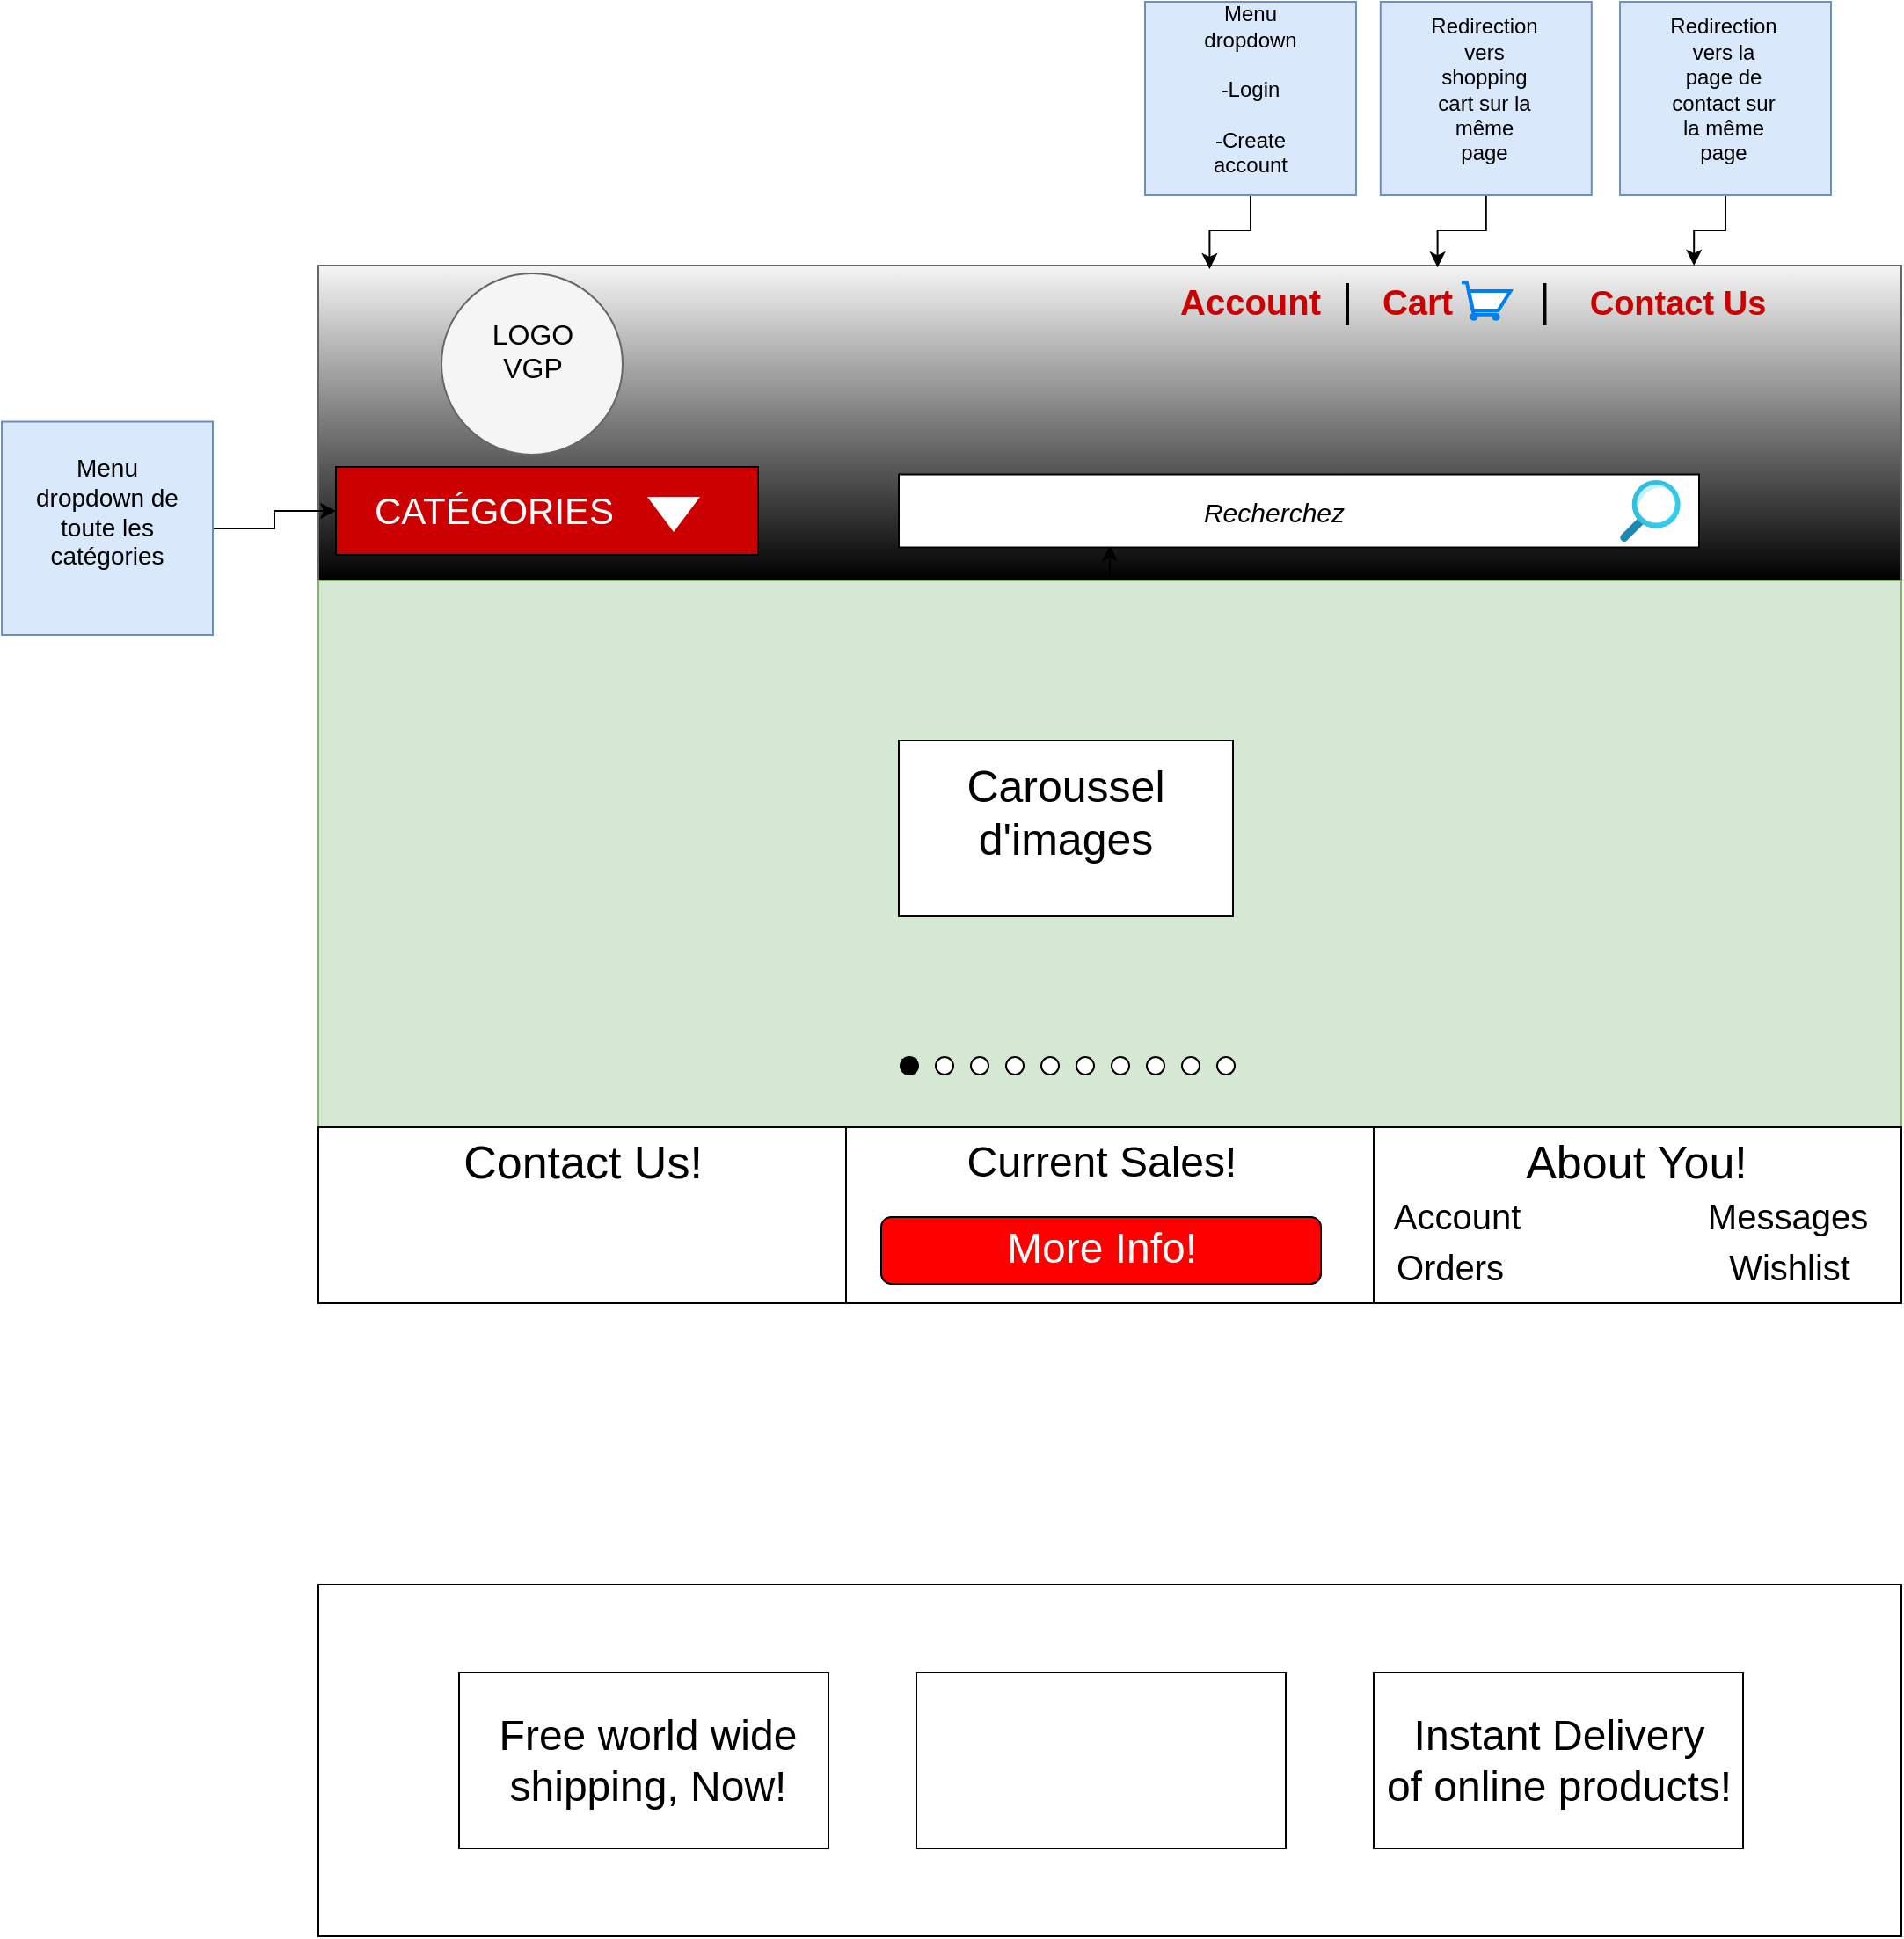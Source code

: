 <mxfile version="13.8.5" type="github">
  <diagram id="dYi3LoX2D-u_dekNeybU" name="Page-1">
    <mxGraphModel dx="2322" dy="3963" grid="1" gridSize="10" guides="1" tooltips="1" connect="1" arrows="1" fold="1" page="1" pageScale="1" pageWidth="900" pageHeight="1600" math="0" shadow="0">
      <root>
        <mxCell id="0" />
        <mxCell id="1" parent="0" />
        <mxCell id="12CVPQTj4qh7yBTBn0yW-5" value="" style="rounded=0;whiteSpace=wrap;html=1;fillColor=#f5f5f5;strokeColor=#666666;gradientColor=#000000;" vertex="1" parent="1">
          <mxGeometry y="-1700" width="900" height="179" as="geometry" />
        </mxCell>
        <mxCell id="cHnSCkkfZHPOHj3AAeh6-6" style="edgeStyle=orthogonalEdgeStyle;rounded=0;orthogonalLoop=1;jettySize=auto;html=1;exitX=0.5;exitY=0;exitDx=0;exitDy=0;" edge="1" parent="1" source="2yabFbFt9VHdaNWseqrh-1">
          <mxGeometry relative="1" as="geometry">
            <mxPoint x="450" y="-1541" as="targetPoint" />
          </mxGeometry>
        </mxCell>
        <mxCell id="2yabFbFt9VHdaNWseqrh-1" value="" style="rounded=0;whiteSpace=wrap;html=1;fillColor=#d5e8d4;strokeColor=#82b366;" vertex="1" parent="1">
          <mxGeometry y="-1521" width="900" height="311" as="geometry" />
        </mxCell>
        <mxCell id="2yabFbFt9VHdaNWseqrh-17" value="" style="group" connectable="0" vertex="1" parent="1">
          <mxGeometry x="331" y="-1250" width="190" height="10" as="geometry" />
        </mxCell>
        <mxCell id="2yabFbFt9VHdaNWseqrh-2" value="" style="ellipse;whiteSpace=wrap;html=1;aspect=fixed;fillColor=#000000;" vertex="1" parent="2yabFbFt9VHdaNWseqrh-17">
          <mxGeometry width="10" height="10" as="geometry" />
        </mxCell>
        <mxCell id="2yabFbFt9VHdaNWseqrh-3" value="" style="ellipse;whiteSpace=wrap;html=1;aspect=fixed;" vertex="1" parent="2yabFbFt9VHdaNWseqrh-17">
          <mxGeometry x="20" width="10" height="10" as="geometry" />
        </mxCell>
        <mxCell id="2yabFbFt9VHdaNWseqrh-4" value="" style="ellipse;whiteSpace=wrap;html=1;aspect=fixed;" vertex="1" parent="2yabFbFt9VHdaNWseqrh-17">
          <mxGeometry x="40" width="10" height="10" as="geometry" />
        </mxCell>
        <mxCell id="2yabFbFt9VHdaNWseqrh-5" value="" style="ellipse;whiteSpace=wrap;html=1;aspect=fixed;" vertex="1" parent="2yabFbFt9VHdaNWseqrh-17">
          <mxGeometry x="60" width="10" height="10" as="geometry" />
        </mxCell>
        <mxCell id="2yabFbFt9VHdaNWseqrh-6" value="" style="ellipse;whiteSpace=wrap;html=1;aspect=fixed;" vertex="1" parent="2yabFbFt9VHdaNWseqrh-17">
          <mxGeometry x="80" width="10" height="10" as="geometry" />
        </mxCell>
        <mxCell id="2yabFbFt9VHdaNWseqrh-7" value="" style="ellipse;whiteSpace=wrap;html=1;aspect=fixed;" vertex="1" parent="2yabFbFt9VHdaNWseqrh-17">
          <mxGeometry x="100" width="10" height="10" as="geometry" />
        </mxCell>
        <mxCell id="2yabFbFt9VHdaNWseqrh-8" value="" style="ellipse;whiteSpace=wrap;html=1;aspect=fixed;" vertex="1" parent="2yabFbFt9VHdaNWseqrh-17">
          <mxGeometry x="120" width="10" height="10" as="geometry" />
        </mxCell>
        <mxCell id="2yabFbFt9VHdaNWseqrh-9" value="" style="ellipse;whiteSpace=wrap;html=1;aspect=fixed;" vertex="1" parent="2yabFbFt9VHdaNWseqrh-17">
          <mxGeometry x="140" width="10" height="10" as="geometry" />
        </mxCell>
        <mxCell id="2yabFbFt9VHdaNWseqrh-10" value="" style="ellipse;whiteSpace=wrap;html=1;aspect=fixed;" vertex="1" parent="2yabFbFt9VHdaNWseqrh-17">
          <mxGeometry x="160" width="10" height="10" as="geometry" />
        </mxCell>
        <mxCell id="2yabFbFt9VHdaNWseqrh-11" value="" style="ellipse;whiteSpace=wrap;html=1;aspect=fixed;" vertex="1" parent="2yabFbFt9VHdaNWseqrh-17">
          <mxGeometry x="180" width="10" height="10" as="geometry" />
        </mxCell>
        <mxCell id="zTn_pAnikClX0TM4PAsH-5" style="edgeStyle=orthogonalEdgeStyle;rounded=0;orthogonalLoop=1;jettySize=auto;html=1;exitX=1;exitY=1;exitDx=0;exitDy=0;entryX=0.5;entryY=1;entryDx=0;entryDy=0;" edge="1" parent="2yabFbFt9VHdaNWseqrh-17" source="2yabFbFt9VHdaNWseqrh-2" target="2yabFbFt9VHdaNWseqrh-2">
          <mxGeometry relative="1" as="geometry" />
        </mxCell>
        <mxCell id="zTn_pAnikClX0TM4PAsH-8" value="" style="rounded=0;whiteSpace=wrap;html=1;" vertex="1" parent="1">
          <mxGeometry x="330" y="-1430" width="190" height="100" as="geometry" />
        </mxCell>
        <mxCell id="zTn_pAnikClX0TM4PAsH-10" value="&lt;font style=&quot;font-size: 25px&quot;&gt;Caroussel d&#39;images&lt;/font&gt;" style="text;html=1;strokeColor=none;fillColor=none;align=center;verticalAlign=middle;whiteSpace=wrap;rounded=0;" vertex="1" parent="1">
          <mxGeometry x="405" y="-1400" width="40" height="20" as="geometry" />
        </mxCell>
        <mxCell id="cHnSCkkfZHPOHj3AAeh6-7" value="" style="rounded=0;whiteSpace=wrap;html=1;fillColor=#FFFFFF;" vertex="1" parent="1">
          <mxGeometry x="330" y="-1581.25" width="455" height="41.5" as="geometry" />
        </mxCell>
        <mxCell id="cHnSCkkfZHPOHj3AAeh6-5" value="" style="aspect=fixed;html=1;points=[];align=center;image;fontSize=12;image=img/lib/azure2/general/Search.svg;fillColor=#000000;gradientColor=#CCCCCC;" vertex="1" parent="1">
          <mxGeometry x="740" y="-1578" width="34.46" height="35" as="geometry" />
        </mxCell>
        <mxCell id="cHnSCkkfZHPOHj3AAeh6-10" value="" style="html=1;verticalLabelPosition=bottom;align=center;labelBackgroundColor=#ffffff;verticalAlign=top;strokeWidth=2;strokeColor=#0080F0;shadow=0;dashed=0;shape=mxgraph.ios7.icons.shopping_cart;fillColor=#FFFFFF;gradientColor=none;" vertex="1" parent="1">
          <mxGeometry x="650" y="-1690.38" width="27.77" height="20.75" as="geometry" />
        </mxCell>
        <mxCell id="zTn_pAnikClX0TM4PAsH-13" value="" style="rounded=0;whiteSpace=wrap;html=1;fillColor=#CC0000;" vertex="1" parent="1">
          <mxGeometry x="10" y="-1585.5" width="240" height="50" as="geometry" />
        </mxCell>
        <mxCell id="cHnSCkkfZHPOHj3AAeh6-12" value="" style="rounded=0;whiteSpace=wrap;html=1;fillColor=#FFFFFF;gradientColor=none;" vertex="1" parent="1">
          <mxGeometry y="-1210" width="300" height="100" as="geometry" />
        </mxCell>
        <mxCell id="cHnSCkkfZHPOHj3AAeh6-13" value="" style="rounded=0;whiteSpace=wrap;html=1;fillColor=#FFFFFF;gradientColor=none;" vertex="1" parent="1">
          <mxGeometry x="300" y="-1210" width="300" height="100" as="geometry" />
        </mxCell>
        <mxCell id="cHnSCkkfZHPOHj3AAeh6-14" value="" style="rounded=0;whiteSpace=wrap;html=1;fillColor=#FFFFFF;gradientColor=none;" vertex="1" parent="1">
          <mxGeometry x="600" y="-1210" width="300" height="100" as="geometry" />
        </mxCell>
        <mxCell id="cHnSCkkfZHPOHj3AAeh6-16" value="&lt;font style=&quot;font-size: 26px&quot;&gt;Contact Us!&lt;/font&gt;" style="text;html=1;resizable=0;autosize=1;align=center;verticalAlign=middle;points=[];fillColor=none;strokeColor=none;rounded=0;" vertex="1" parent="1">
          <mxGeometry x="75" y="-1200" width="150" height="20" as="geometry" />
        </mxCell>
        <mxCell id="cHnSCkkfZHPOHj3AAeh6-17" value="" style="shape=image;html=1;verticalAlign=top;verticalLabelPosition=bottom;labelBackgroundColor=#ffffff;imageAspect=0;aspect=fixed;image=https://cdn2.iconfinder.com/data/icons/asic/50/.svg-7-128.png;fillColor=#FFFFFF;gradientColor=none;" vertex="1" parent="1">
          <mxGeometry x="262" y="-1148" width="38" height="38" as="geometry" />
        </mxCell>
        <mxCell id="cHnSCkkfZHPOHj3AAeh6-18" value="" style="shape=image;html=1;verticalAlign=top;verticalLabelPosition=bottom;labelBackgroundColor=#ffffff;imageAspect=0;aspect=fixed;image=https://cdn2.iconfinder.com/data/icons/black-white-social-media/32/facebook_online_social_media-128.png;fillColor=#FFFFFF;gradientColor=none;" vertex="1" parent="1">
          <mxGeometry y="-1150" width="38" height="38" as="geometry" />
        </mxCell>
        <mxCell id="cHnSCkkfZHPOHj3AAeh6-19" value="" style="shape=image;html=1;verticalAlign=top;verticalLabelPosition=bottom;labelBackgroundColor=#ffffff;imageAspect=0;aspect=fixed;image=https://cdn2.iconfinder.com/data/icons/black-white-social-media/32/online_social_media_twitter-128.png;fillColor=#FFFFFF;gradientColor=none;" vertex="1" parent="1">
          <mxGeometry x="60" y="-1150" width="38" height="38" as="geometry" />
        </mxCell>
        <mxCell id="cHnSCkkfZHPOHj3AAeh6-20" value="" style="shape=image;html=1;verticalAlign=top;verticalLabelPosition=bottom;labelBackgroundColor=#ffffff;imageAspect=0;aspect=fixed;image=https://cdn1.iconfinder.com/data/icons/social-media-outline-6/128/SocialMedia_Instagram-Outline-128.png;fillColor=#FFFFFF;gradientColor=none;" vertex="1" parent="1">
          <mxGeometry x="120" y="-1148" width="38" height="38" as="geometry" />
        </mxCell>
        <mxCell id="cHnSCkkfZHPOHj3AAeh6-21" value="" style="shape=image;html=1;verticalAlign=top;verticalLabelPosition=bottom;labelBackgroundColor=#ffffff;imageAspect=0;aspect=fixed;image=https://cdn3.iconfinder.com/data/icons/social-round-corner/512/youtube__social_media__icons-128.png;fillColor=#FFFFFF;gradientColor=none;" vertex="1" parent="1">
          <mxGeometry x="187" y="-1148" width="38" height="38" as="geometry" />
        </mxCell>
        <mxCell id="cHnSCkkfZHPOHj3AAeh6-22" value="&lt;font style=&quot;font-size: 26px&quot;&gt;About You!&lt;/font&gt;" style="text;html=1;resizable=0;autosize=1;align=center;verticalAlign=middle;points=[];fillColor=none;strokeColor=none;rounded=0;" vertex="1" parent="1">
          <mxGeometry x="679.46" y="-1200" width="140" height="20" as="geometry" />
        </mxCell>
        <mxCell id="eJIkvE0NkPN4ULKy25J0-5" value="" style="rounded=0;whiteSpace=wrap;html=1;" vertex="1" parent="1">
          <mxGeometry y="-950" width="900" height="200" as="geometry" />
        </mxCell>
        <mxCell id="zTn_pAnikClX0TM4PAsH-18" value="&lt;font style=&quot;font-size: 21px&quot; color=&quot;#FFFFFF&quot;&gt;CATÉGORIES&lt;/font&gt;" style="text;html=1;strokeColor=none;fillColor=none;align=center;verticalAlign=middle;whiteSpace=wrap;rounded=0;" vertex="1" parent="1">
          <mxGeometry x="80" y="-1571.25" width="40" height="20" as="geometry" />
        </mxCell>
        <mxCell id="cHnSCkkfZHPOHj3AAeh6-23" value="&lt;font style=&quot;font-size: 20px&quot;&gt;Account&lt;/font&gt;" style="text;html=1;resizable=0;autosize=1;align=center;verticalAlign=middle;points=[];fillColor=none;strokeColor=none;rounded=0;" vertex="1" parent="1">
          <mxGeometry x="602.23" y="-1170" width="90" height="20" as="geometry" />
        </mxCell>
        <mxCell id="eJIkvE0NkPN4ULKy25J0-13" value="" style="rounded=0;whiteSpace=wrap;html=1;" vertex="1" parent="1">
          <mxGeometry x="80" y="-900" width="210" height="100" as="geometry" />
        </mxCell>
        <mxCell id="zTn_pAnikClX0TM4PAsH-19" value="" style="html=1;shadow=0;dashed=0;align=center;verticalAlign=middle;shape=mxgraph.arrows2.arrow;dy=0.6;dx=40;direction=south;notch=0;fillColor=#FFFFFF;strokeColor=none;" vertex="1" parent="1">
          <mxGeometry x="187" y="-1568.5" width="30" height="20" as="geometry" />
        </mxCell>
        <mxCell id="cHnSCkkfZHPOHj3AAeh6-24" value="&lt;font style=&quot;font-size: 20px&quot;&gt;Orders&lt;/font&gt;" style="text;html=1;resizable=0;autosize=1;align=center;verticalAlign=middle;points=[];fillColor=none;strokeColor=none;rounded=0;" vertex="1" parent="1">
          <mxGeometry x="603.46" y="-1141" width="80" height="20" as="geometry" />
        </mxCell>
        <mxCell id="eJIkvE0NkPN4ULKy25J0-17" value="&lt;span style=&quot;font-size: 24px&quot;&gt;Free world wide&lt;br&gt;shipping, Now!&lt;/span&gt;" style="text;html=1;resizable=0;autosize=1;align=center;verticalAlign=middle;points=[];fillColor=none;strokeColor=none;rounded=0;" vertex="1" parent="1">
          <mxGeometry x="77" y="-870" width="220" height="40" as="geometry" />
        </mxCell>
        <mxCell id="zTn_pAnikClX0TM4PAsH-22" style="edgeStyle=orthogonalEdgeStyle;rounded=0;orthogonalLoop=1;jettySize=auto;html=1;" edge="1" parent="1" source="zTn_pAnikClX0TM4PAsH-20" target="zTn_pAnikClX0TM4PAsH-13">
          <mxGeometry relative="1" as="geometry" />
        </mxCell>
        <mxCell id="cHnSCkkfZHPOHj3AAeh6-25" value="&lt;font style=&quot;font-size: 20px&quot;&gt;Messages&lt;/font&gt;" style="text;html=1;resizable=0;autosize=1;align=center;verticalAlign=middle;points=[];fillColor=none;strokeColor=none;rounded=0;" vertex="1" parent="1">
          <mxGeometry x="780" y="-1170" width="110" height="20" as="geometry" />
        </mxCell>
        <mxCell id="eJIkvE0NkPN4ULKy25J0-18" value="" style="rounded=0;whiteSpace=wrap;html=1;" vertex="1" parent="1">
          <mxGeometry x="340" y="-900" width="210" height="100" as="geometry" />
        </mxCell>
        <mxCell id="zTn_pAnikClX0TM4PAsH-20" value="" style="rounded=0;whiteSpace=wrap;html=1;fillColor=#dae8fc;strokeColor=#6c8ebf;" vertex="1" parent="1">
          <mxGeometry x="-180" y="-1611.25" width="120" height="121.25" as="geometry" />
        </mxCell>
        <mxCell id="cHnSCkkfZHPOHj3AAeh6-26" value="&lt;font style=&quot;font-size: 20px&quot;&gt;Wishlist&lt;/font&gt;" style="text;html=1;resizable=0;autosize=1;align=center;verticalAlign=middle;points=[];fillColor=none;strokeColor=none;rounded=0;" vertex="1" parent="1">
          <mxGeometry x="796" y="-1141" width="80" height="20" as="geometry" />
        </mxCell>
        <mxCell id="eJIkvE0NkPN4ULKy25J0-19" value="" style="rounded=0;whiteSpace=wrap;html=1;" vertex="1" parent="1">
          <mxGeometry x="600" y="-900" width="210" height="100" as="geometry" />
        </mxCell>
        <mxCell id="zTn_pAnikClX0TM4PAsH-21" value="&lt;div&gt;&lt;font style=&quot;font-size: 14px&quot;&gt;Menu dropdown de toute les catégories&lt;br&gt;&lt;/font&gt;&lt;/div&gt;" style="text;html=1;strokeColor=none;fillColor=none;align=center;verticalAlign=middle;whiteSpace=wrap;rounded=0;" vertex="1" parent="1">
          <mxGeometry x="-170" y="-1575.5" width="100" height="30" as="geometry" />
        </mxCell>
        <mxCell id="zTn_pAnikClX0TM4PAsH-25" value="" style="ellipse;whiteSpace=wrap;html=1;aspect=fixed;fillColor=#f5f5f5;strokeColor=#666666;fontColor=#333333;" vertex="1" parent="1">
          <mxGeometry x="70" y="-1695.5" width="103" height="103" as="geometry" />
        </mxCell>
        <mxCell id="cHnSCkkfZHPOHj3AAeh6-27" value="&lt;font style=&quot;font-size: 24px&quot;&gt;Instant Delivery &lt;br&gt;of online products!&lt;/font&gt;" style="text;html=1;resizable=0;autosize=1;align=center;verticalAlign=middle;points=[];fillColor=none;strokeColor=none;rounded=0;rotation=0;" vertex="1" parent="1">
          <mxGeometry x="600" y="-870" width="210" height="40" as="geometry" />
        </mxCell>
        <mxCell id="zTn_pAnikClX0TM4PAsH-26" value="&lt;div style=&quot;font-size: 16px&quot;&gt;LOGO VGP&lt;/div&gt;&lt;div&gt;&lt;br&gt;&lt;/div&gt;" style="text;html=1;strokeColor=none;fillColor=none;align=center;verticalAlign=middle;whiteSpace=wrap;rounded=0;" vertex="1" parent="1">
          <mxGeometry x="101.5" y="-1654" width="40" height="20" as="geometry" />
        </mxCell>
        <mxCell id="cHnSCkkfZHPOHj3AAeh6-28" value="&lt;font style=&quot;font-size: 24px&quot;&gt;Current Sales!&lt;/font&gt;" style="text;html=1;resizable=0;autosize=1;align=center;verticalAlign=middle;points=[];fillColor=none;strokeColor=none;rounded=0;" vertex="1" parent="1">
          <mxGeometry x="360" y="-1200" width="170" height="20" as="geometry" />
        </mxCell>
        <mxCell id="cHnSCkkfZHPOHj3AAeh6-30" value="" style="rounded=1;whiteSpace=wrap;html=1;gradientColor=none;fillColor=#FF0000;" vertex="1" parent="1">
          <mxGeometry x="320" y="-1159" width="250" height="38" as="geometry" />
        </mxCell>
        <mxCell id="cHnSCkkfZHPOHj3AAeh6-31" value="&lt;span style=&quot;font-size: 24px&quot;&gt;&lt;font color=&quot;#ffffff&quot;&gt;More Info!&lt;/font&gt;&lt;/span&gt;" style="text;html=1;resizable=0;autosize=1;align=center;verticalAlign=middle;points=[];fillColor=none;strokeColor=none;rounded=0;" vertex="1" parent="1">
          <mxGeometry x="385" y="-1151" width="120" height="20" as="geometry" />
        </mxCell>
        <mxCell id="cHnSCkkfZHPOHj3AAeh6-29" value="" style="shape=image;html=1;verticalAlign=top;verticalLabelPosition=bottom;labelBackgroundColor=#ffffff;imageAspect=0;aspect=fixed;image=https://cdn0.iconfinder.com/data/icons/software-16/20/mouse_pointer-128.png;fillColor=#FFFFFF;gradientColor=none;rotation=-40;" vertex="1" parent="1">
          <mxGeometry x="520" y="-1154.5" width="47" height="47" as="geometry" />
        </mxCell>
        <mxCell id="zTn_pAnikClX0TM4PAsH-27" value="&lt;font color=&quot;#CC0000&quot;&gt;&lt;b&gt;&lt;font style=&quot;font-size: 20px&quot;&gt;Account&lt;/font&gt;&lt;/b&gt;&lt;/font&gt;" style="text;html=1;strokeColor=none;fillColor=none;align=center;verticalAlign=middle;whiteSpace=wrap;rounded=0;" vertex="1" parent="1">
          <mxGeometry x="505" y="-1690" width="50" height="20" as="geometry" />
        </mxCell>
        <mxCell id="zTn_pAnikClX0TM4PAsH-28" value="" style="line;strokeWidth=2;direction=south;html=1;fillColor=#CC0000;" vertex="1" parent="1">
          <mxGeometry x="580" y="-1690" width="10" height="24" as="geometry" />
        </mxCell>
        <mxCell id="zTn_pAnikClX0TM4PAsH-29" value="&lt;b&gt;&lt;font style=&quot;font-size: 20px&quot; color=&quot;#CC0000&quot;&gt;Cart&lt;/font&gt;&lt;/b&gt;" style="text;html=1;strokeColor=none;fillColor=none;align=center;verticalAlign=middle;whiteSpace=wrap;rounded=0;" vertex="1" parent="1">
          <mxGeometry x="600" y="-1690" width="50" height="20" as="geometry" />
        </mxCell>
        <mxCell id="zTn_pAnikClX0TM4PAsH-30" value="" style="line;strokeWidth=2;direction=south;html=1;fillColor=#CC0000;" vertex="1" parent="1">
          <mxGeometry x="692.23" y="-1690" width="10" height="24" as="geometry" />
        </mxCell>
        <mxCell id="zTn_pAnikClX0TM4PAsH-31" value="&lt;font color=&quot;#CC0000&quot;&gt;&lt;b&gt;&lt;font style=&quot;font-size: 19px&quot;&gt;Contact Us&lt;/font&gt;&lt;/b&gt;&lt;/font&gt;" style="text;html=1;strokeColor=none;fillColor=none;align=center;verticalAlign=middle;whiteSpace=wrap;rounded=0;" vertex="1" parent="1">
          <mxGeometry x="710" y="-1688" width="125.54" height="20" as="geometry" />
        </mxCell>
        <mxCell id="zTn_pAnikClX0TM4PAsH-32" value="&lt;font style=&quot;font-size: 15px&quot;&gt;&lt;i&gt;Recherchez&lt;/i&gt;&lt;/font&gt;" style="text;html=1;strokeColor=none;fillColor=none;align=center;verticalAlign=middle;whiteSpace=wrap;rounded=0;" vertex="1" parent="1">
          <mxGeometry x="436" y="-1570.5" width="215" height="20" as="geometry" />
        </mxCell>
        <mxCell id="zTn_pAnikClX0TM4PAsH-38" style="edgeStyle=orthogonalEdgeStyle;rounded=0;orthogonalLoop=1;jettySize=auto;html=1;entryX=0.563;entryY=0.011;entryDx=0;entryDy=0;entryPerimeter=0;" edge="1" parent="1" source="zTn_pAnikClX0TM4PAsH-33" target="12CVPQTj4qh7yBTBn0yW-5">
          <mxGeometry relative="1" as="geometry" />
        </mxCell>
        <mxCell id="zTn_pAnikClX0TM4PAsH-33" value="" style="rounded=0;whiteSpace=wrap;html=1;fillColor=#dae8fc;strokeColor=#6c8ebf;" vertex="1" parent="1">
          <mxGeometry x="470" y="-1850" width="120" height="110" as="geometry" />
        </mxCell>
        <mxCell id="zTn_pAnikClX0TM4PAsH-34" value="Menu dropdown&lt;br&gt;&lt;br&gt;&lt;div&gt;-Login&lt;/div&gt;&lt;div&gt;&lt;br&gt;&lt;/div&gt;-Create account" style="text;html=1;strokeColor=none;fillColor=none;align=center;verticalAlign=middle;whiteSpace=wrap;rounded=0;" vertex="1" parent="1">
          <mxGeometry x="510" y="-1810" width="40" height="20" as="geometry" />
        </mxCell>
        <mxCell id="zTn_pAnikClX0TM4PAsH-42" style="edgeStyle=orthogonalEdgeStyle;rounded=0;orthogonalLoop=1;jettySize=auto;html=1;entryX=0.707;entryY=0.006;entryDx=0;entryDy=0;entryPerimeter=0;" edge="1" parent="1" source="zTn_pAnikClX0TM4PAsH-39" target="12CVPQTj4qh7yBTBn0yW-5">
          <mxGeometry relative="1" as="geometry" />
        </mxCell>
        <mxCell id="zTn_pAnikClX0TM4PAsH-39" value="" style="rounded=0;whiteSpace=wrap;html=1;fillColor=#dae8fc;strokeColor=#6c8ebf;" vertex="1" parent="1">
          <mxGeometry x="603.89" y="-1850" width="120" height="110" as="geometry" />
        </mxCell>
        <mxCell id="zTn_pAnikClX0TM4PAsH-40" value="Redirection vers shopping cart sur la même page" style="text;html=1;strokeColor=none;fillColor=none;align=center;verticalAlign=middle;whiteSpace=wrap;rounded=0;" vertex="1" parent="1">
          <mxGeometry x="643.46" y="-1810" width="40" height="20" as="geometry" />
        </mxCell>
        <mxCell id="zTn_pAnikClX0TM4PAsH-45" style="edgeStyle=orthogonalEdgeStyle;rounded=0;orthogonalLoop=1;jettySize=auto;html=1;entryX=0.869;entryY=0;entryDx=0;entryDy=0;entryPerimeter=0;" edge="1" parent="1" source="zTn_pAnikClX0TM4PAsH-43" target="12CVPQTj4qh7yBTBn0yW-5">
          <mxGeometry relative="1" as="geometry" />
        </mxCell>
        <mxCell id="zTn_pAnikClX0TM4PAsH-43" value="" style="rounded=0;whiteSpace=wrap;html=1;fillColor=#dae8fc;strokeColor=#6c8ebf;" vertex="1" parent="1">
          <mxGeometry x="740" y="-1850" width="120" height="110" as="geometry" />
        </mxCell>
        <mxCell id="zTn_pAnikClX0TM4PAsH-44" value="Redirection vers la page de contact sur la même page" style="text;html=1;strokeColor=none;fillColor=none;align=center;verticalAlign=middle;whiteSpace=wrap;rounded=0;" vertex="1" parent="1">
          <mxGeometry x="779.46" y="-1810" width="40" height="20" as="geometry" />
        </mxCell>
      </root>
    </mxGraphModel>
  </diagram>
</mxfile>
